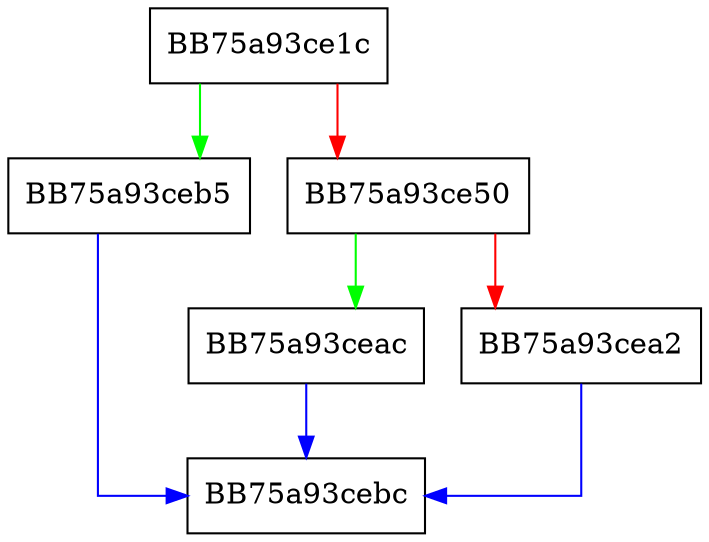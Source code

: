 digraph _pop {
  node [shape="box"];
  graph [splines=ortho];
  BB75a93ce1c -> BB75a93ceb5 [color="green"];
  BB75a93ce1c -> BB75a93ce50 [color="red"];
  BB75a93ce50 -> BB75a93ceac [color="green"];
  BB75a93ce50 -> BB75a93cea2 [color="red"];
  BB75a93cea2 -> BB75a93cebc [color="blue"];
  BB75a93ceac -> BB75a93cebc [color="blue"];
  BB75a93ceb5 -> BB75a93cebc [color="blue"];
}
